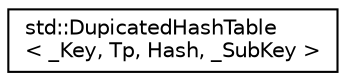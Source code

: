 digraph "Graphical Class Hierarchy"
{
 // LATEX_PDF_SIZE
  edge [fontname="Helvetica",fontsize="10",labelfontname="Helvetica",labelfontsize="10"];
  node [fontname="Helvetica",fontsize="10",shape=record];
  rankdir="LR";
  Node0 [label="std::DupicatedHashTable\l\< _Key, Tp, Hash, _SubKey \>",height=0.2,width=0.4,color="black", fillcolor="white", style="filled",URL="$classstd_1_1DupicatedHashTable.html",tooltip=" "];
}
